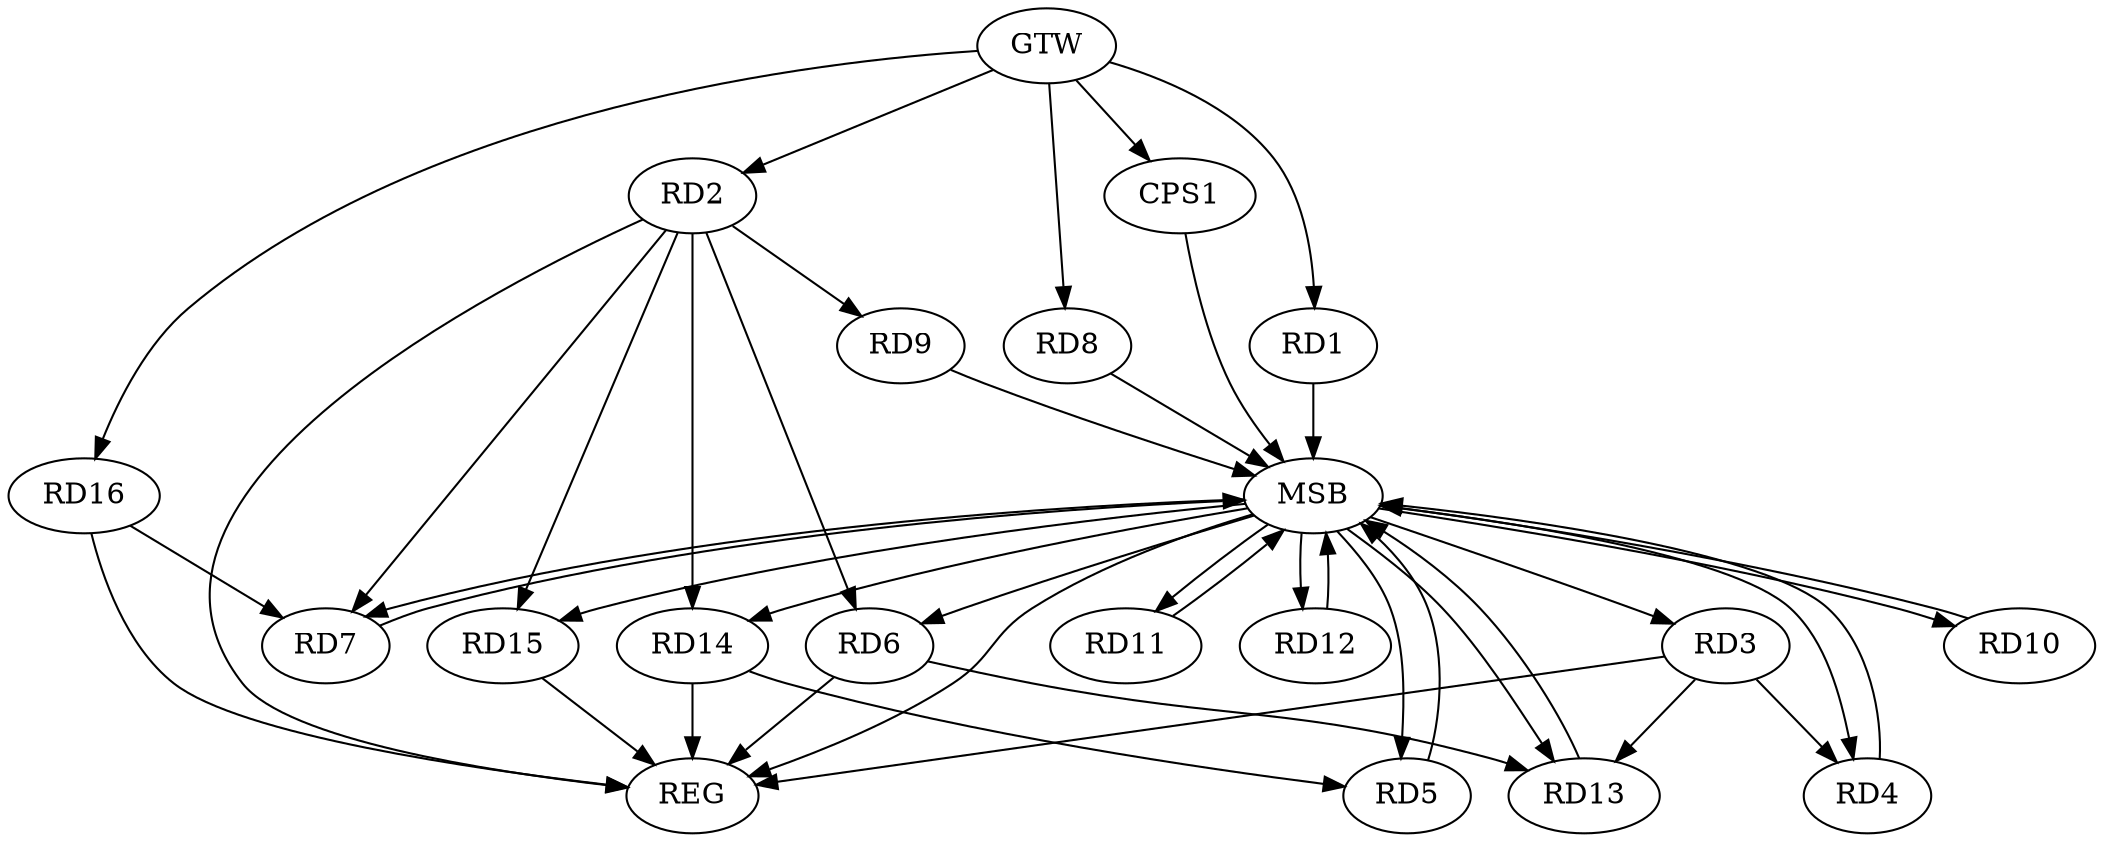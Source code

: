 strict digraph G {
  RD1 [ label="RD1" ];
  RD2 [ label="RD2" ];
  RD3 [ label="RD3" ];
  RD4 [ label="RD4" ];
  RD5 [ label="RD5" ];
  RD6 [ label="RD6" ];
  RD7 [ label="RD7" ];
  RD8 [ label="RD8" ];
  RD9 [ label="RD9" ];
  RD10 [ label="RD10" ];
  RD11 [ label="RD11" ];
  RD12 [ label="RD12" ];
  RD13 [ label="RD13" ];
  RD14 [ label="RD14" ];
  RD15 [ label="RD15" ];
  RD16 [ label="RD16" ];
  CPS1 [ label="CPS1" ];
  GTW [ label="GTW" ];
  REG [ label="REG" ];
  MSB [ label="MSB" ];
  RD2 -> RD6;
  RD2 -> RD7;
  RD2 -> RD9;
  RD2 -> RD14;
  RD2 -> RD15;
  RD3 -> RD4;
  RD3 -> RD13;
  RD14 -> RD5;
  RD6 -> RD13;
  RD16 -> RD7;
  GTW -> RD1;
  GTW -> RD2;
  GTW -> RD8;
  GTW -> RD16;
  GTW -> CPS1;
  RD2 -> REG;
  RD3 -> REG;
  RD6 -> REG;
  RD14 -> REG;
  RD15 -> REG;
  RD16 -> REG;
  RD1 -> MSB;
  MSB -> RD11;
  MSB -> REG;
  RD4 -> MSB;
  RD5 -> MSB;
  RD7 -> MSB;
  MSB -> RD12;
  RD8 -> MSB;
  MSB -> RD6;
  MSB -> RD7;
  RD9 -> MSB;
  MSB -> RD3;
  MSB -> RD4;
  MSB -> RD10;
  MSB -> RD13;
  RD10 -> MSB;
  RD11 -> MSB;
  RD12 -> MSB;
  MSB -> RD14;
  RD13 -> MSB;
  CPS1 -> MSB;
  MSB -> RD5;
  MSB -> RD15;
}
